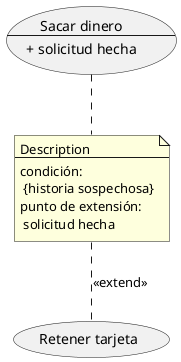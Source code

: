@startuml
usecase UC1 as"Sacar dinero
--
+ solicitud hecha"
usecase "Retener tarjeta" as UC2
note "Description\n--\ncondición:\n {historia sospechosa}\npunto de extensión:\n solicitud hecha" as N1
(UC1).. N1
N1 .. (UC2) : <<extend>>
@enduml